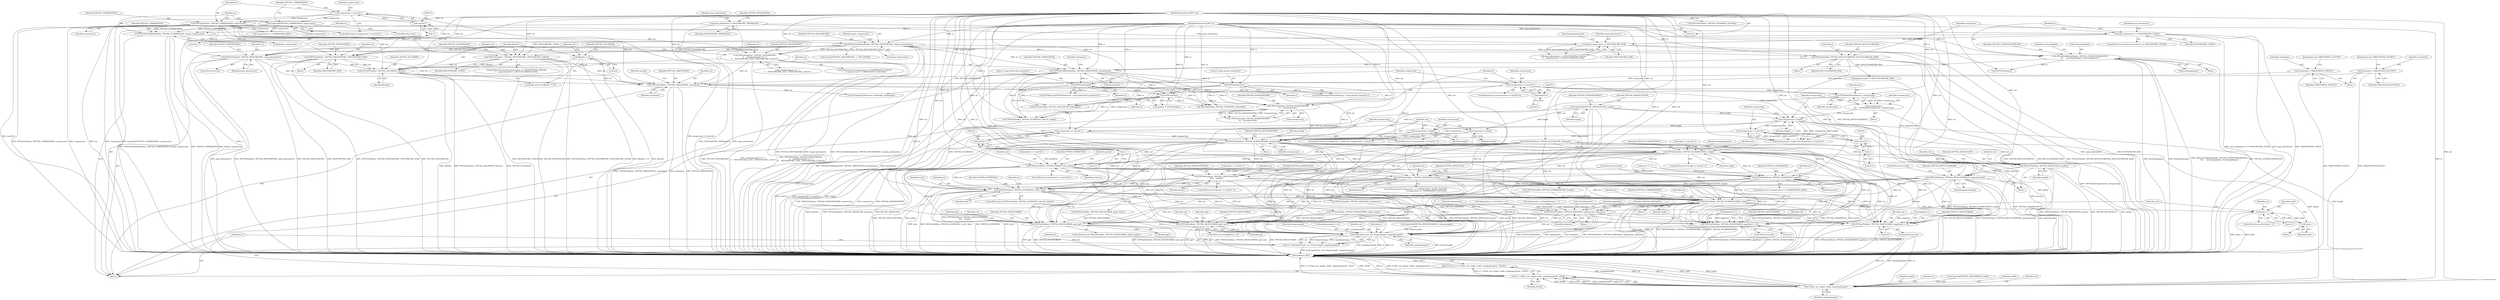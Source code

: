 digraph "0_libtiff_5c080298d59efa53264d7248bbe3a04660db6ef7_2@pointer" {
"1000420" [label="(Call,TIFFSetField(out, TIFFTAG_ROWSPERSTRIP, rowsperstrip))"];
"1000392" [label="(Call,TIFFDefaultStripSize(out, rowsperstrip))"];
"1000319" [label="(Call,TIFFSetField(out, TIFFTAG_ORIENTATION, orientation))"];
"1000232" [label="(Call,TIFFSetField(out, TIFFTAG_PHOTOMETRIC, input_photometric))"];
"1000156" [label="(Call,TIFFSetField(out, TIFFTAG_COMPRESSION, compression))"];
"1000118" [label="(MethodParameterIn,TIFF* out)"];
"1000150" [label="(Call,compression != (uint16)-1)"];
"1000152" [label="(Call,(uint16)-1)"];
"1000154" [label="(Call,-1)"];
"1000169" [label="(Call,TIFFGetFieldDefaulted(in, TIFFTAG_PHOTOMETRIC, &input_photometric))"];
"1000164" [label="(Call,TIFFGetFieldDefaulted(in, TIFFTAG_COMPRESSION, &input_compression))"];
"1000117" [label="(MethodParameterIn,TIFF* in)"];
"1000161" [label="(Call,CopyField(TIFFTAG_COMPRESSION, compression))"];
"1000221" [label="(Call,input_photometric == PHOTOMETRIC_RGB)"];
"1000185" [label="(Call,input_photometric == PHOTOMETRIC_YCBCR)"];
"1000130" [label="(Call,input_photometric = PHOTOMETRIC_MINISBLACK)"];
"1000227" [label="(Call,TIFFSetField(out, TIFFTAG_PHOTOMETRIC, PHOTOMETRIC_YCBCR))"];
"1000264" [label="(Call,TIFFSetField(out, TIFFTAG_PHOTOMETRIC, PHOTOMETRIC_RGB))"];
"1000245" [label="(Call,TIFFSetField(out, TIFFTAG_PHOTOMETRIC,\n\t\t    samplesperpixel == 1 ?\n\t\t    PHOTOMETRIC_LOGL : PHOTOMETRIC_LOGLUV))"];
"1000277" [label="(Call,TIFFSetField(out, TIFFTAG_FILLORDER, fillorder))"];
"1000274" [label="(Call,fillorder != 0)"];
"1000286" [label="(Call,TIFFGetFieldDefaulted(in, TIFFTAG_ORIENTATION, &orientation))"];
"1000179" [label="(Call,TIFFSetField(in, TIFFTAG_JPEGCOLORMODE, JPEGCOLORMODE_RGB))"];
"1000191" [label="(Call,TIFFGetFieldDefaulted(in, TIFFTAG_YCBCRSUBSAMPLING,\n\t\t\t\t      &subsamplinghor, &subsamplingver))"];
"1000300" [label="(Call,orientation = ORIENTATION_BOTLEFT)"];
"1000313" [label="(Call,orientation = ORIENTATION_TOPLEFT)"];
"1000376" [label="(Call,rowsperstrip == (uint32) 0)"];
"1000378" [label="(Call,(uint32) 0)"];
"1000384" [label="(Call,TIFFGetField(in, TIFFTAG_ROWSPERSTRIP,\n\t\t\t    &rowsperstrip))"];
"1000297" [label="(Call,TIFFFileName(in))"];
"1000330" [label="(Call,TIFFIsTiled(in))"];
"1000310" [label="(Call,TIFFFileName(in))"];
"1000397" [label="(Call,rowsperstrip > length)"];
"1000390" [label="(Call,rowsperstrip =\n\t\t\t\t    TIFFDefaultStripSize(out, rowsperstrip))"];
"1000140" [label="(Call,CopyField(TIFFTAG_IMAGELENGTH, length))"];
"1000411" [label="(Call,rowsperstrip == (uint32) -1)"];
"1000413" [label="(Call,(uint32) -1)"];
"1000415" [label="(Call,-1)"];
"1000400" [label="(Call,rowsperstrip != (uint32)-1)"];
"1000402" [label="(Call,(uint32)-1)"];
"1000404" [label="(Call,-1)"];
"1000406" [label="(Call,rowsperstrip = length)"];
"1000417" [label="(Call,rowsperstrip = length)"];
"1000431" [label="(Call,TIFFSetField(out, TIFFTAG_PLANARCONFIG, config))"];
"1000455" [label="(Call,TIFFSetField(out, TIFFTAG_JPEGQUALITY, quality))"];
"1000459" [label="(Call,TIFFSetField(out, TIFFTAG_JPEGCOLORMODE, jpegcolormode))"];
"1000592" [label="(Call,TIFFSetField(out, TIFFTAG_ICCPROFILE, len32, data))"];
"1000607" [label="(Call,TIFFSetField(out, TIFFTAG_NUMBEROFINKS, ninks))"];
"1000630" [label="(Call,ninks > 1)"];
"1000647" [label="(Call,ninks--)"];
"1000649" [label="(Call,TIFFSetField(out, TIFFTAG_INKNAMES, inknameslen, inknames))"];
"1000675" [label="(Call,TIFFSetField(out, TIFFTAG_PAGENUMBER, pg0, pg1))"];
"1000738" [label="(Call,pickCopyFunc(in, out, bitspersample, samplesperpixel))"];
"1000736" [label="(Call,cf = pickCopyFunc(in, out, bitspersample, samplesperpixel))"];
"1000746" [label="(Call,(*cf)(in, out, length, width, samplesperpixel))"];
"1000744" [label="(Call,cf ? (*cf)(in, out, length, width, samplesperpixel) : FALSE)"];
"1000743" [label="(Return,return (cf ? (*cf)(in, out, length, width, samplesperpixel) : FALSE);)"];
"1000681" [label="(Call,TIFFSetField(out, TIFFTAG_PAGENUMBER, pageNum++, 0))"];
"1000702" [label="(Call,TIFFSetField(out, TIFFTAG_PAGENUMBER, pg0, pg1))"];
"1000708" [label="(Call,TIFFSetField(out, TIFFTAG_PAGENUMBER, pageNum++, 0))"];
"1000493" [label="(Call,TIFFSetField(out, TIFFTAG_PREDICTOR, predictor))"];
"1000515" [label="(Call,TIFFSetField(out, TIFFTAG_ZIPQUALITY, preset))"];
"1000524" [label="(Call,TIFFSetField(out, TIFFTAG_LZMAPRESET, preset))"];
"1000543" [label="(Call,TIFFSetField(out, TIFFTAG_GROUP3OPTIONS,\n\t\t\t\t\t    g3opts))"];
"1000376" [label="(Call,rowsperstrip == (uint32) 0)"];
"1000233" [label="(Identifier,out)"];
"1000749" [label="(Identifier,length)"];
"1000678" [label="(Identifier,pg0)"];
"1000276" [label="(Literal,0)"];
"1000315" [label="(Identifier,ORIENTATION_TOPLEFT)"];
"1000118" [label="(MethodParameterIn,TIFF* out)"];
"1000527" [label="(Identifier,preset)"];
"1000651" [label="(Identifier,TIFFTAG_INKNAMES)"];
"1000182" [label="(Identifier,JPEGCOLORMODE_RGB)"];
"1000402" [label="(Call,(uint32)-1)"];
"1000186" [label="(Identifier,input_photometric)"];
"1000221" [label="(Call,input_photometric == PHOTOMETRIC_RGB)"];
"1000441" [label="(Identifier,samplesperpixel)"];
"1000703" [label="(Identifier,out)"];
"1000297" [label="(Call,TIFFFileName(in))"];
"1000119" [label="(Block,)"];
"1000248" [label="(Call,samplesperpixel == 1 ?\n\t\t    PHOTOMETRIC_LOGL : PHOTOMETRIC_LOGLUV)"];
"1000287" [label="(Identifier,in)"];
"1000154" [label="(Call,-1)"];
"1000385" [label="(Identifier,in)"];
"1000455" [label="(Call,TIFFSetField(out, TIFFTAG_JPEGQUALITY, quality))"];
"1000386" [label="(Identifier,TIFFTAG_ROWSPERSTRIP)"];
"1000395" [label="(ControlStructure,if (rowsperstrip > length && rowsperstrip != (uint32)-1))"];
"1000416" [label="(Literal,1)"];
"1000463" [label="(ControlStructure,break;)"];
"1000365" [label="(Call,TIFFSetField(out, TIFFTAG_TILEWIDTH, tilewidth))"];
"1000288" [label="(Identifier,TIFFTAG_ORIENTATION)"];
"1000682" [label="(Identifier,out)"];
"1000170" [label="(Identifier,in)"];
"1000503" [label="(Identifier,preset)"];
"1000594" [label="(Identifier,TIFFTAG_ICCPROFILE)"];
"1000708" [label="(Call,TIFFSetField(out, TIFFTAG_PAGENUMBER, pageNum++, 0))"];
"1000269" [label="(Call,CopyTag(TIFFTAG_PHOTOMETRIC, 1, TIFF_SHORT))"];
"1000280" [label="(Identifier,fillorder)"];
"1000164" [label="(Call,TIFFGetFieldDefaulted(in, TIFFTAG_COMPRESSION, &input_compression))"];
"1000592" [label="(Call,TIFFSetField(out, TIFFTAG_ICCPROFILE, len32, data))"];
"1000321" [label="(Identifier,TIFFTAG_ORIENTATION)"];
"1000216" [label="(Identifier,compression)"];
"1000267" [label="(Identifier,PHOTOMETRIC_RGB)"];
"1000653" [label="(Identifier,inknames)"];
"1000536" [label="(ControlStructure,if (g3opts != (uint32) -1))"];
"1000745" [label="(Identifier,cf)"];
"1000545" [label="(Identifier,TIFFTAG_GROUP3OPTIONS)"];
"1000231" [label="(ControlStructure,else)"];
"1000738" [label="(Call,pickCopyFunc(in, out, bitspersample, samplesperpixel))"];
"1000612" [label="(Call,TIFFGetField(in, TIFFTAG_INKNAMES, &inknames))"];
"1000178" [label="(Block,)"];
"1000585" [label="(Call,TIFFGetField(in, TIFFTAG_ICCPROFILE, &len32, &data))"];
"1000301" [label="(Identifier,orientation)"];
"1000415" [label="(Call,-1)"];
"1000219" [label="(ControlStructure,if (input_photometric == PHOTOMETRIC_RGB &&\n\t\t    jpegcolormode == JPEGCOLORMODE_RGB))"];
"1000142" [label="(Identifier,length)"];
"1000602" [label="(Identifier,in)"];
"1000528" [label="(ControlStructure,break;)"];
"1000383" [label="(Call,!TIFFGetField(in, TIFFTAG_ROWSPERSTRIP,\n\t\t\t    &rowsperstrip))"];
"1000494" [label="(Identifier,out)"];
"1000596" [label="(Identifier,data)"];
"1000457" [label="(Identifier,TIFFTAG_JPEGQUALITY)"];
"1000431" [label="(Call,TIFFSetField(out, TIFFTAG_PLANARCONFIG, config))"];
"1000171" [label="(Identifier,TIFFTAG_PHOTOMETRIC)"];
"1000652" [label="(Identifier,inknameslen)"];
"1000486" [label="(ControlStructure,if (predictor != (uint16)-1))"];
"1000741" [label="(Identifier,bitspersample)"];
"1000330" [label="(Call,TIFFIsTiled(in))"];
"1000440" [label="(Call,samplesperpixel <= 4)"];
"1000744" [label="(Call,cf ? (*cf)(in, out, length, width, samplesperpixel) : FALSE)"];
"1000404" [label="(Call,-1)"];
"1000390" [label="(Call,rowsperstrip =\n\t\t\t\t    TIFFDefaultStripSize(out, rowsperstrip))"];
"1000584" [label="(ControlStructure,if (TIFFGetField(in, TIFFTAG_ICCPROFILE, &len32, &data)))"];
"1000399" [label="(Identifier,length)"];
"1000487" [label="(Call,predictor != (uint16)-1)"];
"1000375" [label="(ControlStructure,if (rowsperstrip == (uint32) 0))"];
"1000711" [label="(Call,pageNum++)"];
"1000392" [label="(Call,TIFFDefaultStripSize(out, rowsperstrip))"];
"1000266" [label="(Identifier,TIFFTAG_PHOTOMETRIC)"];
"1000613" [label="(Identifier,in)"];
"1000410" [label="(ControlStructure,if (rowsperstrip == (uint32) -1))"];
"1000537" [label="(Call,g3opts != (uint32) -1)"];
"1000230" [label="(Identifier,PHOTOMETRIC_YCBCR)"];
"1000273" [label="(ControlStructure,if (fillorder != 0))"];
"1000507" [label="(ControlStructure,if (compression == COMPRESSION_ADOBE_DEFLATE\n                                         || compression == COMPRESSION_DEFLATE))"];
"1000160" [label="(ControlStructure,else)"];
"1000740" [label="(Identifier,out)"];
"1000412" [label="(Identifier,rowsperstrip)"];
"1000739" [label="(Identifier,in)"];
"1000407" [label="(Identifier,rowsperstrip)"];
"1000310" [label="(Call,TIFFFileName(in))"];
"1000143" [label="(Call,CopyField(TIFFTAG_BITSPERSAMPLE, bitspersample))"];
"1000274" [label="(Call,fillorder != 0)"];
"1000169" [label="(Call,TIFFGetFieldDefaulted(in, TIFFTAG_PHOTOMETRIC, &input_photometric))"];
"1000752" [label="(Identifier,FALSE)"];
"1000641" [label="(Call,inknameslen += (strlen(cp) + 1))"];
"1000369" [label="(Call,TIFFSetField(out, TIFFTAG_TILELENGTH, tilelength))"];
"1000606" [label="(Block,)"];
"1000456" [label="(Identifier,out)"];
"1000629" [label="(ControlStructure,while (ninks > 1))"];
"1000743" [label="(Return,return (cf ? (*cf)(in, out, length, width, samplesperpixel) : FALSE);)"];
"1000316" [label="(JumpTarget,case ORIENTATION_LEFTTOP:)"];
"1000405" [label="(Literal,1)"];
"1000544" [label="(Identifier,out)"];
"1000150" [label="(Call,compression != (uint16)-1)"];
"1000702" [label="(Call,TIFFSetField(out, TIFFTAG_PAGENUMBER, pg0, pg1))"];
"1000279" [label="(Identifier,TIFFTAG_FILLORDER)"];
"1000419" [label="(Identifier,length)"];
"1000161" [label="(Call,CopyField(TIFFTAG_COMPRESSION, compression))"];
"1000229" [label="(Identifier,TIFFTAG_PHOTOMETRIC)"];
"1000138" [label="(Identifier,TIFFTAG_IMAGEWIDTH)"];
"1000296" [label="(Call,TIFFWarning(TIFFFileName(in), \"using bottom-left orientation\"))"];
"1000459" [label="(Call,TIFFSetField(out, TIFFTAG_JPEGCOLORMODE, jpegcolormode))"];
"1000167" [label="(Call,&input_compression)"];
"1000196" [label="(Call,&subsamplingver)"];
"1000201" [label="(Identifier,subsamplinghor)"];
"1000179" [label="(Call,TIFFSetField(in, TIFFTAG_JPEGCOLORMODE, JPEGCOLORMODE_RGB))"];
"1000432" [label="(Identifier,out)"];
"1000462" [label="(Identifier,jpegcolormode)"];
"1000609" [label="(Identifier,TIFFTAG_NUMBEROFINKS)"];
"1000495" [label="(Identifier,TIFFTAG_PREDICTOR)"];
"1000546" [label="(Identifier,g3opts)"];
"1000681" [label="(Call,TIFFSetField(out, TIFFTAG_PAGENUMBER, pageNum++, 0))"];
"1000309" [label="(Call,TIFFWarning(TIFFFileName(in), \"using top-left orientation\"))"];
"1000225" [label="(Identifier,jpegcolormode)"];
"1000312" [label="(Literal,\"using top-left orientation\")"];
"1000742" [label="(Identifier,samplesperpixel)"];
"1000298" [label="(Identifier,in)"];
"1000460" [label="(Identifier,out)"];
"1000264" [label="(Call,TIFFSetField(out, TIFFTAG_PHOTOMETRIC, PHOTOMETRIC_RGB))"];
"1000354" [label="(Call,TIFFGetField(in, TIFFTAG_TILELENGTH, &tilelength))"];
"1000458" [label="(Identifier,quality)"];
"1000610" [label="(Identifier,ninks)"];
"1000227" [label="(Call,TIFFSetField(out, TIFFTAG_PHOTOMETRIC, PHOTOMETRIC_YCBCR))"];
"1000417" [label="(Call,rowsperstrip = length)"];
"1000210" [label="(Call,TIFFFileName(in))"];
"1000158" [label="(Identifier,TIFFTAG_COMPRESSION)"];
"1000245" [label="(Call,TIFFSetField(out, TIFFTAG_PHOTOMETRIC,\n\t\t    samplesperpixel == 1 ?\n\t\t    PHOTOMETRIC_LOGL : PHOTOMETRIC_LOGLUV))"];
"1000607" [label="(Call,TIFFSetField(out, TIFFTAG_NUMBEROFINKS, ninks))"];
"1000265" [label="(Identifier,out)"];
"1000302" [label="(Identifier,ORIENTATION_BOTLEFT)"];
"1000299" [label="(Literal,\"using bottom-left orientation\")"];
"1000421" [label="(Identifier,out)"];
"1000234" [label="(Identifier,TIFFTAG_PHOTOMETRIC)"];
"1000493" [label="(Call,TIFFSetField(out, TIFFTAG_PREDICTOR, predictor))"];
"1000396" [label="(Call,rowsperstrip > length && rowsperstrip != (uint32)-1)"];
"1000140" [label="(Call,CopyField(TIFFTAG_IMAGELENGTH, length))"];
"1000131" [label="(Identifier,input_photometric)"];
"1000418" [label="(Identifier,rowsperstrip)"];
"1000676" [label="(Identifier,out)"];
"1000162" [label="(Identifier,TIFFTAG_COMPRESSION)"];
"1000677" [label="(Identifier,TIFFTAG_PAGENUMBER)"];
"1000277" [label="(Call,TIFFSetField(out, TIFFTAG_FILLORDER, fillorder))"];
"1000263" [label="(Block,)"];
"1000151" [label="(Identifier,compression)"];
"1000172" [label="(Call,&input_photometric)"];
"1000185" [label="(Call,input_photometric == PHOTOMETRIC_YCBCR)"];
"1000649" [label="(Call,TIFFSetField(out, TIFFTAG_INKNAMES, inknameslen, inknames))"];
"1000387" [label="(Call,&rowsperstrip)"];
"1000461" [label="(Identifier,TIFFTAG_JPEGCOLORMODE)"];
"1000679" [label="(Identifier,pg1)"];
"1000393" [label="(Identifier,out)"];
"1000374" [label="(Block,)"];
"1000401" [label="(Identifier,rowsperstrip)"];
"1000524" [label="(Call,TIFFSetField(out, TIFFTAG_LZMAPRESET, preset))"];
"1000220" [label="(Call,input_photometric == PHOTOMETRIC_RGB &&\n\t\t    jpegcolormode == JPEGCOLORMODE_RGB)"];
"1000422" [label="(Identifier,TIFFTAG_ROWSPERSTRIP)"];
"1000502" [label="(Call,preset != -1)"];
"1000224" [label="(Call,jpegcolormode == JPEGCOLORMODE_RGB)"];
"1000188" [label="(Block,)"];
"1000408" [label="(Identifier,length)"];
"1000747" [label="(Identifier,in)"];
"1000397" [label="(Call,rowsperstrip > length)"];
"1000707" [label="(ControlStructure,else)"];
"1000319" [label="(Call,TIFFSetField(out, TIFFTAG_ORIENTATION, orientation))"];
"1000228" [label="(Identifier,out)"];
"1000235" [label="(Identifier,input_photometric)"];
"1000619" [label="(Call,inknameslen = strlen(inknames) + 1)"];
"1000684" [label="(Call,pageNum++)"];
"1000176" [label="(Identifier,input_compression)"];
"1000411" [label="(Call,rowsperstrip == (uint32) -1)"];
"1000180" [label="(Identifier,in)"];
"1000378" [label="(Call,(uint32) 0)"];
"1000359" [label="(Call,TIFFDefaultTileSize(out, &tilewidth, &tilelength))"];
"1000137" [label="(Call,CopyField(TIFFTAG_IMAGEWIDTH, width))"];
"1000423" [label="(Identifier,rowsperstrip)"];
"1000130" [label="(Call,input_photometric = PHOTOMETRIC_MINISBLACK)"];
"1000223" [label="(Identifier,PHOTOMETRIC_RGB)"];
"1000184" [label="(ControlStructure,if (input_photometric == PHOTOMETRIC_YCBCR))"];
"1000601" [label="(Call,TIFFGetField(in, TIFFTAG_NUMBEROFINKS, &ninks))"];
"1000631" [label="(Identifier,ninks)"];
"1000389" [label="(Block,)"];
"1000433" [label="(Identifier,TIFFTAG_PLANARCONFIG)"];
"1000648" [label="(Identifier,ninks)"];
"1000622" [label="(Call,strlen(inknames))"];
"1000667" [label="(ControlStructure,if (TIFFGetField(in, TIFFTAG_PAGENUMBER, &pg0, &pg1)))"];
"1000686" [label="(Literal,0)"];
"1000425" [label="(Call,config != (uint16) -1)"];
"1000710" [label="(Identifier,TIFFTAG_PAGENUMBER)"];
"1000630" [label="(Call,ninks > 1)"];
"1000516" [label="(Identifier,out)"];
"1000157" [label="(Identifier,out)"];
"1000331" [label="(Identifier,in)"];
"1000400" [label="(Call,rowsperstrip != (uint32)-1)"];
"1000191" [label="(Call,TIFFGetFieldDefaulted(in, TIFFTAG_YCBCRSUBSAMPLING,\n\t\t\t\t      &subsamplinghor, &subsamplingver))"];
"1000275" [label="(Identifier,fillorder)"];
"1000690" [label="(Call,TIFFGetField(in, TIFFTAG_PAGENUMBER, &pg0, &pg1))"];
"1000737" [label="(Identifier,cf)"];
"1000526" [label="(Identifier,TIFFTAG_LZMAPRESET)"];
"1000380" [label="(Literal,0)"];
"1000753" [label="(MethodReturn,RET)"];
"1000320" [label="(Identifier,out)"];
"1000283" [label="(Identifier,TIFFTAG_FILLORDER)"];
"1000424" [label="(ControlStructure,if (config != (uint16) -1))"];
"1000668" [label="(Call,TIFFGetField(in, TIFFTAG_PAGENUMBER, &pg0, &pg1))"];
"1000413" [label="(Call,(uint32) -1)"];
"1000434" [label="(Identifier,config)"];
"1000289" [label="(Call,&orientation)"];
"1000632" [label="(Literal,1)"];
"1000187" [label="(Identifier,PHOTOMETRIC_YCBCR)"];
"1000406" [label="(Call,rowsperstrip = length)"];
"1000595" [label="(Identifier,len32)"];
"1000633" [label="(Block,)"];
"1000181" [label="(Identifier,TIFFTAG_JPEGCOLORMODE)"];
"1000647" [label="(Call,ninks--)"];
"1000659" [label="(Identifier,pageInSeq)"];
"1000394" [label="(Identifier,rowsperstrip)"];
"1000155" [label="(Literal,1)"];
"1000293" [label="(Block,)"];
"1000698" [label="(ControlStructure,if (pageNum < 0))"];
"1000303" [label="(JumpTarget,case ORIENTATION_LEFTBOT:)"];
"1000746" [label="(Call,(*cf)(in, out, length, width, samplesperpixel))"];
"1000166" [label="(Identifier,TIFFTAG_COMPRESSION)"];
"1000163" [label="(Identifier,compression)"];
"1000706" [label="(Identifier,pg1)"];
"1000342" [label="(Call,TIFFGetField(in, TIFFTAG_TILEWIDTH, &tilewidth))"];
"1000398" [label="(Identifier,rowsperstrip)"];
"1000750" [label="(Identifier,width)"];
"1000716" [label="(Identifier,p)"];
"1000149" [label="(ControlStructure,if (compression != (uint16)-1))"];
"1000675" [label="(Call,TIFFSetField(out, TIFFTAG_PAGENUMBER, pg0, pg1))"];
"1000278" [label="(Identifier,out)"];
"1000322" [label="(Identifier,orientation)"];
"1000420" [label="(Call,TIFFSetField(out, TIFFTAG_ROWSPERSTRIP, rowsperstrip))"];
"1000152" [label="(Call,(uint16)-1)"];
"1000194" [label="(Call,&subsamplinghor)"];
"1000705" [label="(Identifier,pg0)"];
"1000453" [label="(Block,)"];
"1000650" [label="(Identifier,out)"];
"1000518" [label="(Identifier,preset)"];
"1000132" [label="(Identifier,PHOTOMETRIC_MINISBLACK)"];
"1000141" [label="(Identifier,TIFFTAG_IMAGELENGTH)"];
"1000736" [label="(Call,cf = pickCopyFunc(in, out, bitspersample, samplesperpixel))"];
"1000193" [label="(Identifier,TIFFTAG_YCBCRSUBSAMPLING)"];
"1000617" [label="(Block,)"];
"1000517" [label="(Identifier,TIFFTAG_ZIPQUALITY)"];
"1000377" [label="(Identifier,rowsperstrip)"];
"1000246" [label="(Identifier,out)"];
"1000520" [label="(ControlStructure,if (compression == COMPRESSION_LZMA))"];
"1000680" [label="(ControlStructure,else)"];
"1000156" [label="(Call,TIFFSetField(out, TIFFTAG_COMPRESSION, compression))"];
"1000515" [label="(Call,TIFFSetField(out, TIFFTAG_ZIPQUALITY, preset))"];
"1000543" [label="(Call,TIFFSetField(out, TIFFTAG_GROUP3OPTIONS,\n\t\t\t\t\t    g3opts))"];
"1000292" [label="(Identifier,orientation)"];
"1000557" [label="(Identifier,TIFFTAG_BADFAXLINES)"];
"1000391" [label="(Identifier,rowsperstrip)"];
"1000159" [label="(Identifier,compression)"];
"1000222" [label="(Identifier,input_photometric)"];
"1000751" [label="(Identifier,samplesperpixel)"];
"1000593" [label="(Identifier,out)"];
"1000247" [label="(Identifier,TIFFTAG_PHOTOMETRIC)"];
"1000328" [label="(Call,outtiled = TIFFIsTiled(in))"];
"1000192" [label="(Identifier,in)"];
"1000286" [label="(Call,TIFFGetFieldDefaulted(in, TIFFTAG_ORIENTATION, &orientation))"];
"1000635" [label="(Identifier,cp)"];
"1000232" [label="(Call,TIFFSetField(out, TIFFTAG_PHOTOMETRIC, input_photometric))"];
"1000237" [label="(ControlStructure,if (compression == COMPRESSION_SGILOG\n\t    || compression == COMPRESSION_SGILOG24))"];
"1000683" [label="(Identifier,TIFFTAG_PAGENUMBER)"];
"1000314" [label="(Identifier,orientation)"];
"1000300" [label="(Call,orientation = ORIENTATION_BOTLEFT)"];
"1000313" [label="(Call,orientation = ORIENTATION_TOPLEFT)"];
"1000704" [label="(Identifier,TIFFTAG_PAGENUMBER)"];
"1000144" [label="(Identifier,TIFFTAG_BITSPERSAMPLE)"];
"1000426" [label="(Identifier,config)"];
"1000165" [label="(Identifier,in)"];
"1000748" [label="(Identifier,out)"];
"1000709" [label="(Identifier,out)"];
"1000496" [label="(Identifier,predictor)"];
"1000384" [label="(Call,TIFFGetField(in, TIFFTAG_ROWSPERSTRIP,\n\t\t\t    &rowsperstrip))"];
"1000713" [label="(Literal,0)"];
"1000608" [label="(Identifier,out)"];
"1000525" [label="(Identifier,out)"];
"1000311" [label="(Identifier,in)"];
"1000325" [label="(Identifier,outtiled)"];
"1000215" [label="(Call,compression == COMPRESSION_JPEG)"];
"1000117" [label="(MethodParameterIn,TIFF* in)"];
"1000420" -> "1000374"  [label="AST: "];
"1000420" -> "1000423"  [label="CFG: "];
"1000421" -> "1000420"  [label="AST: "];
"1000422" -> "1000420"  [label="AST: "];
"1000423" -> "1000420"  [label="AST: "];
"1000426" -> "1000420"  [label="CFG: "];
"1000420" -> "1000753"  [label="DDG: TIFFSetField(out, TIFFTAG_ROWSPERSTRIP, rowsperstrip)"];
"1000420" -> "1000753"  [label="DDG: rowsperstrip"];
"1000420" -> "1000753"  [label="DDG: TIFFTAG_ROWSPERSTRIP"];
"1000392" -> "1000420"  [label="DDG: out"];
"1000319" -> "1000420"  [label="DDG: out"];
"1000118" -> "1000420"  [label="DDG: out"];
"1000384" -> "1000420"  [label="DDG: TIFFTAG_ROWSPERSTRIP"];
"1000397" -> "1000420"  [label="DDG: rowsperstrip"];
"1000411" -> "1000420"  [label="DDG: rowsperstrip"];
"1000400" -> "1000420"  [label="DDG: rowsperstrip"];
"1000406" -> "1000420"  [label="DDG: rowsperstrip"];
"1000417" -> "1000420"  [label="DDG: rowsperstrip"];
"1000420" -> "1000431"  [label="DDG: out"];
"1000420" -> "1000455"  [label="DDG: out"];
"1000420" -> "1000493"  [label="DDG: out"];
"1000420" -> "1000515"  [label="DDG: out"];
"1000420" -> "1000524"  [label="DDG: out"];
"1000420" -> "1000543"  [label="DDG: out"];
"1000420" -> "1000592"  [label="DDG: out"];
"1000420" -> "1000607"  [label="DDG: out"];
"1000420" -> "1000675"  [label="DDG: out"];
"1000420" -> "1000681"  [label="DDG: out"];
"1000420" -> "1000702"  [label="DDG: out"];
"1000420" -> "1000708"  [label="DDG: out"];
"1000420" -> "1000738"  [label="DDG: out"];
"1000392" -> "1000390"  [label="AST: "];
"1000392" -> "1000394"  [label="CFG: "];
"1000393" -> "1000392"  [label="AST: "];
"1000394" -> "1000392"  [label="AST: "];
"1000390" -> "1000392"  [label="CFG: "];
"1000392" -> "1000390"  [label="DDG: out"];
"1000392" -> "1000390"  [label="DDG: rowsperstrip"];
"1000319" -> "1000392"  [label="DDG: out"];
"1000118" -> "1000392"  [label="DDG: out"];
"1000376" -> "1000392"  [label="DDG: rowsperstrip"];
"1000319" -> "1000119"  [label="AST: "];
"1000319" -> "1000322"  [label="CFG: "];
"1000320" -> "1000319"  [label="AST: "];
"1000321" -> "1000319"  [label="AST: "];
"1000322" -> "1000319"  [label="AST: "];
"1000325" -> "1000319"  [label="CFG: "];
"1000319" -> "1000753"  [label="DDG: TIFFSetField(out, TIFFTAG_ORIENTATION, orientation)"];
"1000319" -> "1000753"  [label="DDG: orientation"];
"1000319" -> "1000753"  [label="DDG: TIFFTAG_ORIENTATION"];
"1000232" -> "1000319"  [label="DDG: out"];
"1000156" -> "1000319"  [label="DDG: out"];
"1000227" -> "1000319"  [label="DDG: out"];
"1000264" -> "1000319"  [label="DDG: out"];
"1000245" -> "1000319"  [label="DDG: out"];
"1000277" -> "1000319"  [label="DDG: out"];
"1000118" -> "1000319"  [label="DDG: out"];
"1000286" -> "1000319"  [label="DDG: TIFFTAG_ORIENTATION"];
"1000300" -> "1000319"  [label="DDG: orientation"];
"1000313" -> "1000319"  [label="DDG: orientation"];
"1000319" -> "1000359"  [label="DDG: out"];
"1000232" -> "1000231"  [label="AST: "];
"1000232" -> "1000235"  [label="CFG: "];
"1000233" -> "1000232"  [label="AST: "];
"1000234" -> "1000232"  [label="AST: "];
"1000235" -> "1000232"  [label="AST: "];
"1000275" -> "1000232"  [label="CFG: "];
"1000232" -> "1000753"  [label="DDG: input_photometric"];
"1000232" -> "1000753"  [label="DDG: TIFFSetField(out, TIFFTAG_PHOTOMETRIC, input_photometric)"];
"1000232" -> "1000753"  [label="DDG: TIFFTAG_PHOTOMETRIC"];
"1000156" -> "1000232"  [label="DDG: out"];
"1000118" -> "1000232"  [label="DDG: out"];
"1000169" -> "1000232"  [label="DDG: TIFFTAG_PHOTOMETRIC"];
"1000221" -> "1000232"  [label="DDG: input_photometric"];
"1000232" -> "1000277"  [label="DDG: out"];
"1000156" -> "1000149"  [label="AST: "];
"1000156" -> "1000159"  [label="CFG: "];
"1000157" -> "1000156"  [label="AST: "];
"1000158" -> "1000156"  [label="AST: "];
"1000159" -> "1000156"  [label="AST: "];
"1000165" -> "1000156"  [label="CFG: "];
"1000156" -> "1000753"  [label="DDG: compression"];
"1000156" -> "1000753"  [label="DDG: out"];
"1000156" -> "1000753"  [label="DDG: TIFFSetField(out, TIFFTAG_COMPRESSION, compression)"];
"1000118" -> "1000156"  [label="DDG: out"];
"1000150" -> "1000156"  [label="DDG: compression"];
"1000156" -> "1000164"  [label="DDG: TIFFTAG_COMPRESSION"];
"1000156" -> "1000215"  [label="DDG: compression"];
"1000156" -> "1000227"  [label="DDG: out"];
"1000156" -> "1000245"  [label="DDG: out"];
"1000156" -> "1000264"  [label="DDG: out"];
"1000156" -> "1000277"  [label="DDG: out"];
"1000118" -> "1000116"  [label="AST: "];
"1000118" -> "1000753"  [label="DDG: out"];
"1000118" -> "1000227"  [label="DDG: out"];
"1000118" -> "1000245"  [label="DDG: out"];
"1000118" -> "1000264"  [label="DDG: out"];
"1000118" -> "1000277"  [label="DDG: out"];
"1000118" -> "1000359"  [label="DDG: out"];
"1000118" -> "1000365"  [label="DDG: out"];
"1000118" -> "1000369"  [label="DDG: out"];
"1000118" -> "1000431"  [label="DDG: out"];
"1000118" -> "1000455"  [label="DDG: out"];
"1000118" -> "1000459"  [label="DDG: out"];
"1000118" -> "1000493"  [label="DDG: out"];
"1000118" -> "1000515"  [label="DDG: out"];
"1000118" -> "1000524"  [label="DDG: out"];
"1000118" -> "1000543"  [label="DDG: out"];
"1000118" -> "1000592"  [label="DDG: out"];
"1000118" -> "1000607"  [label="DDG: out"];
"1000118" -> "1000649"  [label="DDG: out"];
"1000118" -> "1000675"  [label="DDG: out"];
"1000118" -> "1000681"  [label="DDG: out"];
"1000118" -> "1000702"  [label="DDG: out"];
"1000118" -> "1000708"  [label="DDG: out"];
"1000118" -> "1000738"  [label="DDG: out"];
"1000118" -> "1000746"  [label="DDG: out"];
"1000150" -> "1000149"  [label="AST: "];
"1000150" -> "1000152"  [label="CFG: "];
"1000151" -> "1000150"  [label="AST: "];
"1000152" -> "1000150"  [label="AST: "];
"1000157" -> "1000150"  [label="CFG: "];
"1000162" -> "1000150"  [label="CFG: "];
"1000150" -> "1000753"  [label="DDG: (uint16)-1"];
"1000150" -> "1000753"  [label="DDG: compression != (uint16)-1"];
"1000152" -> "1000150"  [label="DDG: -1"];
"1000150" -> "1000161"  [label="DDG: compression"];
"1000152" -> "1000154"  [label="CFG: "];
"1000153" -> "1000152"  [label="AST: "];
"1000154" -> "1000152"  [label="AST: "];
"1000152" -> "1000753"  [label="DDG: -1"];
"1000154" -> "1000152"  [label="DDG: 1"];
"1000154" -> "1000155"  [label="CFG: "];
"1000155" -> "1000154"  [label="AST: "];
"1000169" -> "1000119"  [label="AST: "];
"1000169" -> "1000172"  [label="CFG: "];
"1000170" -> "1000169"  [label="AST: "];
"1000171" -> "1000169"  [label="AST: "];
"1000172" -> "1000169"  [label="AST: "];
"1000176" -> "1000169"  [label="CFG: "];
"1000169" -> "1000753"  [label="DDG: &input_photometric"];
"1000169" -> "1000753"  [label="DDG: TIFFGetFieldDefaulted(in, TIFFTAG_PHOTOMETRIC, &input_photometric)"];
"1000169" -> "1000753"  [label="DDG: TIFFTAG_PHOTOMETRIC"];
"1000164" -> "1000169"  [label="DDG: in"];
"1000117" -> "1000169"  [label="DDG: in"];
"1000169" -> "1000179"  [label="DDG: in"];
"1000169" -> "1000191"  [label="DDG: in"];
"1000169" -> "1000227"  [label="DDG: TIFFTAG_PHOTOMETRIC"];
"1000169" -> "1000245"  [label="DDG: TIFFTAG_PHOTOMETRIC"];
"1000169" -> "1000264"  [label="DDG: TIFFTAG_PHOTOMETRIC"];
"1000169" -> "1000269"  [label="DDG: TIFFTAG_PHOTOMETRIC"];
"1000169" -> "1000286"  [label="DDG: in"];
"1000164" -> "1000119"  [label="AST: "];
"1000164" -> "1000167"  [label="CFG: "];
"1000165" -> "1000164"  [label="AST: "];
"1000166" -> "1000164"  [label="AST: "];
"1000167" -> "1000164"  [label="AST: "];
"1000170" -> "1000164"  [label="CFG: "];
"1000164" -> "1000753"  [label="DDG: TIFFGetFieldDefaulted(in, TIFFTAG_COMPRESSION, &input_compression)"];
"1000164" -> "1000753"  [label="DDG: TIFFTAG_COMPRESSION"];
"1000164" -> "1000753"  [label="DDG: &input_compression"];
"1000117" -> "1000164"  [label="DDG: in"];
"1000161" -> "1000164"  [label="DDG: TIFFTAG_COMPRESSION"];
"1000117" -> "1000116"  [label="AST: "];
"1000117" -> "1000753"  [label="DDG: in"];
"1000117" -> "1000179"  [label="DDG: in"];
"1000117" -> "1000191"  [label="DDG: in"];
"1000117" -> "1000210"  [label="DDG: in"];
"1000117" -> "1000286"  [label="DDG: in"];
"1000117" -> "1000297"  [label="DDG: in"];
"1000117" -> "1000310"  [label="DDG: in"];
"1000117" -> "1000330"  [label="DDG: in"];
"1000117" -> "1000342"  [label="DDG: in"];
"1000117" -> "1000354"  [label="DDG: in"];
"1000117" -> "1000384"  [label="DDG: in"];
"1000117" -> "1000585"  [label="DDG: in"];
"1000117" -> "1000601"  [label="DDG: in"];
"1000117" -> "1000612"  [label="DDG: in"];
"1000117" -> "1000668"  [label="DDG: in"];
"1000117" -> "1000690"  [label="DDG: in"];
"1000117" -> "1000738"  [label="DDG: in"];
"1000117" -> "1000746"  [label="DDG: in"];
"1000161" -> "1000160"  [label="AST: "];
"1000161" -> "1000163"  [label="CFG: "];
"1000162" -> "1000161"  [label="AST: "];
"1000163" -> "1000161"  [label="AST: "];
"1000165" -> "1000161"  [label="CFG: "];
"1000161" -> "1000753"  [label="DDG: compression"];
"1000161" -> "1000753"  [label="DDG: CopyField(TIFFTAG_COMPRESSION, compression)"];
"1000161" -> "1000215"  [label="DDG: compression"];
"1000221" -> "1000220"  [label="AST: "];
"1000221" -> "1000223"  [label="CFG: "];
"1000222" -> "1000221"  [label="AST: "];
"1000223" -> "1000221"  [label="AST: "];
"1000225" -> "1000221"  [label="CFG: "];
"1000220" -> "1000221"  [label="CFG: "];
"1000221" -> "1000753"  [label="DDG: PHOTOMETRIC_RGB"];
"1000221" -> "1000753"  [label="DDG: input_photometric"];
"1000221" -> "1000220"  [label="DDG: input_photometric"];
"1000221" -> "1000220"  [label="DDG: PHOTOMETRIC_RGB"];
"1000185" -> "1000221"  [label="DDG: input_photometric"];
"1000130" -> "1000221"  [label="DDG: input_photometric"];
"1000185" -> "1000184"  [label="AST: "];
"1000185" -> "1000187"  [label="CFG: "];
"1000186" -> "1000185"  [label="AST: "];
"1000187" -> "1000185"  [label="AST: "];
"1000192" -> "1000185"  [label="CFG: "];
"1000216" -> "1000185"  [label="CFG: "];
"1000185" -> "1000753"  [label="DDG: input_photometric"];
"1000185" -> "1000753"  [label="DDG: PHOTOMETRIC_YCBCR"];
"1000185" -> "1000753"  [label="DDG: input_photometric == PHOTOMETRIC_YCBCR"];
"1000130" -> "1000185"  [label="DDG: input_photometric"];
"1000185" -> "1000227"  [label="DDG: PHOTOMETRIC_YCBCR"];
"1000130" -> "1000119"  [label="AST: "];
"1000130" -> "1000132"  [label="CFG: "];
"1000131" -> "1000130"  [label="AST: "];
"1000132" -> "1000130"  [label="AST: "];
"1000138" -> "1000130"  [label="CFG: "];
"1000130" -> "1000753"  [label="DDG: PHOTOMETRIC_MINISBLACK"];
"1000130" -> "1000753"  [label="DDG: input_photometric"];
"1000227" -> "1000219"  [label="AST: "];
"1000227" -> "1000230"  [label="CFG: "];
"1000228" -> "1000227"  [label="AST: "];
"1000229" -> "1000227"  [label="AST: "];
"1000230" -> "1000227"  [label="AST: "];
"1000275" -> "1000227"  [label="CFG: "];
"1000227" -> "1000753"  [label="DDG: TIFFSetField(out, TIFFTAG_PHOTOMETRIC, PHOTOMETRIC_YCBCR)"];
"1000227" -> "1000753"  [label="DDG: TIFFTAG_PHOTOMETRIC"];
"1000227" -> "1000753"  [label="DDG: PHOTOMETRIC_YCBCR"];
"1000227" -> "1000277"  [label="DDG: out"];
"1000264" -> "1000263"  [label="AST: "];
"1000264" -> "1000267"  [label="CFG: "];
"1000265" -> "1000264"  [label="AST: "];
"1000266" -> "1000264"  [label="AST: "];
"1000267" -> "1000264"  [label="AST: "];
"1000275" -> "1000264"  [label="CFG: "];
"1000264" -> "1000753"  [label="DDG: PHOTOMETRIC_RGB"];
"1000264" -> "1000753"  [label="DDG: TIFFSetField(out, TIFFTAG_PHOTOMETRIC, PHOTOMETRIC_RGB)"];
"1000264" -> "1000753"  [label="DDG: TIFFTAG_PHOTOMETRIC"];
"1000264" -> "1000277"  [label="DDG: out"];
"1000245" -> "1000237"  [label="AST: "];
"1000245" -> "1000248"  [label="CFG: "];
"1000246" -> "1000245"  [label="AST: "];
"1000247" -> "1000245"  [label="AST: "];
"1000248" -> "1000245"  [label="AST: "];
"1000275" -> "1000245"  [label="CFG: "];
"1000245" -> "1000753"  [label="DDG: samplesperpixel == 1 ?\n\t\t    PHOTOMETRIC_LOGL : PHOTOMETRIC_LOGLUV"];
"1000245" -> "1000753"  [label="DDG: TIFFSetField(out, TIFFTAG_PHOTOMETRIC,\n\t\t    samplesperpixel == 1 ?\n\t\t    PHOTOMETRIC_LOGL : PHOTOMETRIC_LOGLUV)"];
"1000245" -> "1000753"  [label="DDG: TIFFTAG_PHOTOMETRIC"];
"1000245" -> "1000277"  [label="DDG: out"];
"1000277" -> "1000273"  [label="AST: "];
"1000277" -> "1000280"  [label="CFG: "];
"1000278" -> "1000277"  [label="AST: "];
"1000279" -> "1000277"  [label="AST: "];
"1000280" -> "1000277"  [label="AST: "];
"1000287" -> "1000277"  [label="CFG: "];
"1000277" -> "1000753"  [label="DDG: fillorder"];
"1000277" -> "1000753"  [label="DDG: TIFFSetField(out, TIFFTAG_FILLORDER, fillorder)"];
"1000277" -> "1000753"  [label="DDG: TIFFTAG_FILLORDER"];
"1000274" -> "1000277"  [label="DDG: fillorder"];
"1000274" -> "1000273"  [label="AST: "];
"1000274" -> "1000276"  [label="CFG: "];
"1000275" -> "1000274"  [label="AST: "];
"1000276" -> "1000274"  [label="AST: "];
"1000278" -> "1000274"  [label="CFG: "];
"1000283" -> "1000274"  [label="CFG: "];
"1000274" -> "1000753"  [label="DDG: fillorder"];
"1000274" -> "1000753"  [label="DDG: fillorder != 0"];
"1000286" -> "1000119"  [label="AST: "];
"1000286" -> "1000289"  [label="CFG: "];
"1000287" -> "1000286"  [label="AST: "];
"1000288" -> "1000286"  [label="AST: "];
"1000289" -> "1000286"  [label="AST: "];
"1000292" -> "1000286"  [label="CFG: "];
"1000286" -> "1000753"  [label="DDG: TIFFGetFieldDefaulted(in, TIFFTAG_ORIENTATION, &orientation)"];
"1000286" -> "1000753"  [label="DDG: &orientation"];
"1000179" -> "1000286"  [label="DDG: in"];
"1000191" -> "1000286"  [label="DDG: in"];
"1000286" -> "1000297"  [label="DDG: in"];
"1000286" -> "1000310"  [label="DDG: in"];
"1000286" -> "1000330"  [label="DDG: in"];
"1000286" -> "1000342"  [label="DDG: in"];
"1000286" -> "1000354"  [label="DDG: in"];
"1000286" -> "1000384"  [label="DDG: in"];
"1000286" -> "1000585"  [label="DDG: in"];
"1000179" -> "1000178"  [label="AST: "];
"1000179" -> "1000182"  [label="CFG: "];
"1000180" -> "1000179"  [label="AST: "];
"1000181" -> "1000179"  [label="AST: "];
"1000182" -> "1000179"  [label="AST: "];
"1000216" -> "1000179"  [label="CFG: "];
"1000179" -> "1000753"  [label="DDG: JPEGCOLORMODE_RGB"];
"1000179" -> "1000753"  [label="DDG: TIFFSetField(in, TIFFTAG_JPEGCOLORMODE, JPEGCOLORMODE_RGB)"];
"1000179" -> "1000753"  [label="DDG: TIFFTAG_JPEGCOLORMODE"];
"1000179" -> "1000224"  [label="DDG: JPEGCOLORMODE_RGB"];
"1000179" -> "1000459"  [label="DDG: TIFFTAG_JPEGCOLORMODE"];
"1000191" -> "1000188"  [label="AST: "];
"1000191" -> "1000196"  [label="CFG: "];
"1000192" -> "1000191"  [label="AST: "];
"1000193" -> "1000191"  [label="AST: "];
"1000194" -> "1000191"  [label="AST: "];
"1000196" -> "1000191"  [label="AST: "];
"1000201" -> "1000191"  [label="CFG: "];
"1000191" -> "1000753"  [label="DDG: &subsamplinghor"];
"1000191" -> "1000753"  [label="DDG: TIFFGetFieldDefaulted(in, TIFFTAG_YCBCRSUBSAMPLING,\n\t\t\t\t      &subsamplinghor, &subsamplingver)"];
"1000191" -> "1000753"  [label="DDG: TIFFTAG_YCBCRSUBSAMPLING"];
"1000191" -> "1000753"  [label="DDG: &subsamplingver"];
"1000191" -> "1000210"  [label="DDG: in"];
"1000300" -> "1000293"  [label="AST: "];
"1000300" -> "1000302"  [label="CFG: "];
"1000301" -> "1000300"  [label="AST: "];
"1000302" -> "1000300"  [label="AST: "];
"1000303" -> "1000300"  [label="CFG: "];
"1000300" -> "1000753"  [label="DDG: ORIENTATION_BOTLEFT"];
"1000313" -> "1000293"  [label="AST: "];
"1000313" -> "1000315"  [label="CFG: "];
"1000314" -> "1000313"  [label="AST: "];
"1000315" -> "1000313"  [label="AST: "];
"1000316" -> "1000313"  [label="CFG: "];
"1000313" -> "1000753"  [label="DDG: ORIENTATION_TOPLEFT"];
"1000376" -> "1000375"  [label="AST: "];
"1000376" -> "1000378"  [label="CFG: "];
"1000377" -> "1000376"  [label="AST: "];
"1000378" -> "1000376"  [label="AST: "];
"1000385" -> "1000376"  [label="CFG: "];
"1000412" -> "1000376"  [label="CFG: "];
"1000376" -> "1000753"  [label="DDG: rowsperstrip == (uint32) 0"];
"1000376" -> "1000753"  [label="DDG: (uint32) 0"];
"1000378" -> "1000376"  [label="DDG: 0"];
"1000376" -> "1000397"  [label="DDG: rowsperstrip"];
"1000376" -> "1000411"  [label="DDG: rowsperstrip"];
"1000378" -> "1000380"  [label="CFG: "];
"1000379" -> "1000378"  [label="AST: "];
"1000380" -> "1000378"  [label="AST: "];
"1000384" -> "1000383"  [label="AST: "];
"1000384" -> "1000387"  [label="CFG: "];
"1000385" -> "1000384"  [label="AST: "];
"1000386" -> "1000384"  [label="AST: "];
"1000387" -> "1000384"  [label="AST: "];
"1000383" -> "1000384"  [label="CFG: "];
"1000384" -> "1000753"  [label="DDG: &rowsperstrip"];
"1000384" -> "1000383"  [label="DDG: in"];
"1000384" -> "1000383"  [label="DDG: TIFFTAG_ROWSPERSTRIP"];
"1000384" -> "1000383"  [label="DDG: &rowsperstrip"];
"1000297" -> "1000384"  [label="DDG: in"];
"1000330" -> "1000384"  [label="DDG: in"];
"1000310" -> "1000384"  [label="DDG: in"];
"1000384" -> "1000585"  [label="DDG: in"];
"1000297" -> "1000296"  [label="AST: "];
"1000297" -> "1000298"  [label="CFG: "];
"1000298" -> "1000297"  [label="AST: "];
"1000299" -> "1000297"  [label="CFG: "];
"1000297" -> "1000296"  [label="DDG: in"];
"1000297" -> "1000330"  [label="DDG: in"];
"1000297" -> "1000342"  [label="DDG: in"];
"1000297" -> "1000354"  [label="DDG: in"];
"1000297" -> "1000585"  [label="DDG: in"];
"1000330" -> "1000328"  [label="AST: "];
"1000330" -> "1000331"  [label="CFG: "];
"1000331" -> "1000330"  [label="AST: "];
"1000328" -> "1000330"  [label="CFG: "];
"1000330" -> "1000328"  [label="DDG: in"];
"1000310" -> "1000330"  [label="DDG: in"];
"1000330" -> "1000342"  [label="DDG: in"];
"1000330" -> "1000354"  [label="DDG: in"];
"1000330" -> "1000585"  [label="DDG: in"];
"1000310" -> "1000309"  [label="AST: "];
"1000310" -> "1000311"  [label="CFG: "];
"1000311" -> "1000310"  [label="AST: "];
"1000312" -> "1000310"  [label="CFG: "];
"1000310" -> "1000309"  [label="DDG: in"];
"1000310" -> "1000342"  [label="DDG: in"];
"1000310" -> "1000354"  [label="DDG: in"];
"1000310" -> "1000585"  [label="DDG: in"];
"1000397" -> "1000396"  [label="AST: "];
"1000397" -> "1000399"  [label="CFG: "];
"1000398" -> "1000397"  [label="AST: "];
"1000399" -> "1000397"  [label="AST: "];
"1000401" -> "1000397"  [label="CFG: "];
"1000396" -> "1000397"  [label="CFG: "];
"1000397" -> "1000753"  [label="DDG: length"];
"1000397" -> "1000396"  [label="DDG: rowsperstrip"];
"1000397" -> "1000396"  [label="DDG: length"];
"1000390" -> "1000397"  [label="DDG: rowsperstrip"];
"1000140" -> "1000397"  [label="DDG: length"];
"1000397" -> "1000400"  [label="DDG: rowsperstrip"];
"1000397" -> "1000406"  [label="DDG: length"];
"1000397" -> "1000746"  [label="DDG: length"];
"1000390" -> "1000389"  [label="AST: "];
"1000391" -> "1000390"  [label="AST: "];
"1000398" -> "1000390"  [label="CFG: "];
"1000390" -> "1000753"  [label="DDG: TIFFDefaultStripSize(out, rowsperstrip)"];
"1000140" -> "1000119"  [label="AST: "];
"1000140" -> "1000142"  [label="CFG: "];
"1000141" -> "1000140"  [label="AST: "];
"1000142" -> "1000140"  [label="AST: "];
"1000144" -> "1000140"  [label="CFG: "];
"1000140" -> "1000753"  [label="DDG: length"];
"1000140" -> "1000753"  [label="DDG: TIFFTAG_IMAGELENGTH"];
"1000140" -> "1000753"  [label="DDG: CopyField(TIFFTAG_IMAGELENGTH, length)"];
"1000140" -> "1000417"  [label="DDG: length"];
"1000140" -> "1000746"  [label="DDG: length"];
"1000411" -> "1000410"  [label="AST: "];
"1000411" -> "1000413"  [label="CFG: "];
"1000412" -> "1000411"  [label="AST: "];
"1000413" -> "1000411"  [label="AST: "];
"1000418" -> "1000411"  [label="CFG: "];
"1000421" -> "1000411"  [label="CFG: "];
"1000411" -> "1000753"  [label="DDG: rowsperstrip == (uint32) -1"];
"1000411" -> "1000753"  [label="DDG: (uint32) -1"];
"1000413" -> "1000411"  [label="DDG: -1"];
"1000413" -> "1000415"  [label="CFG: "];
"1000414" -> "1000413"  [label="AST: "];
"1000415" -> "1000413"  [label="AST: "];
"1000415" -> "1000413"  [label="DDG: 1"];
"1000415" -> "1000416"  [label="CFG: "];
"1000416" -> "1000415"  [label="AST: "];
"1000400" -> "1000396"  [label="AST: "];
"1000400" -> "1000402"  [label="CFG: "];
"1000401" -> "1000400"  [label="AST: "];
"1000402" -> "1000400"  [label="AST: "];
"1000396" -> "1000400"  [label="CFG: "];
"1000400" -> "1000753"  [label="DDG: (uint32)-1"];
"1000400" -> "1000396"  [label="DDG: rowsperstrip"];
"1000400" -> "1000396"  [label="DDG: (uint32)-1"];
"1000402" -> "1000400"  [label="DDG: -1"];
"1000402" -> "1000404"  [label="CFG: "];
"1000403" -> "1000402"  [label="AST: "];
"1000404" -> "1000402"  [label="AST: "];
"1000404" -> "1000402"  [label="DDG: 1"];
"1000404" -> "1000405"  [label="CFG: "];
"1000405" -> "1000404"  [label="AST: "];
"1000406" -> "1000395"  [label="AST: "];
"1000406" -> "1000408"  [label="CFG: "];
"1000407" -> "1000406"  [label="AST: "];
"1000408" -> "1000406"  [label="AST: "];
"1000421" -> "1000406"  [label="CFG: "];
"1000406" -> "1000753"  [label="DDG: length"];
"1000417" -> "1000410"  [label="AST: "];
"1000417" -> "1000419"  [label="CFG: "];
"1000418" -> "1000417"  [label="AST: "];
"1000419" -> "1000417"  [label="AST: "];
"1000421" -> "1000417"  [label="CFG: "];
"1000417" -> "1000753"  [label="DDG: length"];
"1000431" -> "1000424"  [label="AST: "];
"1000431" -> "1000434"  [label="CFG: "];
"1000432" -> "1000431"  [label="AST: "];
"1000433" -> "1000431"  [label="AST: "];
"1000434" -> "1000431"  [label="AST: "];
"1000441" -> "1000431"  [label="CFG: "];
"1000431" -> "1000753"  [label="DDG: config"];
"1000431" -> "1000753"  [label="DDG: TIFFSetField(out, TIFFTAG_PLANARCONFIG, config)"];
"1000431" -> "1000753"  [label="DDG: TIFFTAG_PLANARCONFIG"];
"1000369" -> "1000431"  [label="DDG: out"];
"1000425" -> "1000431"  [label="DDG: config"];
"1000431" -> "1000455"  [label="DDG: out"];
"1000431" -> "1000493"  [label="DDG: out"];
"1000431" -> "1000515"  [label="DDG: out"];
"1000431" -> "1000524"  [label="DDG: out"];
"1000431" -> "1000543"  [label="DDG: out"];
"1000431" -> "1000592"  [label="DDG: out"];
"1000431" -> "1000607"  [label="DDG: out"];
"1000431" -> "1000675"  [label="DDG: out"];
"1000431" -> "1000681"  [label="DDG: out"];
"1000431" -> "1000702"  [label="DDG: out"];
"1000431" -> "1000708"  [label="DDG: out"];
"1000431" -> "1000738"  [label="DDG: out"];
"1000455" -> "1000453"  [label="AST: "];
"1000455" -> "1000458"  [label="CFG: "];
"1000456" -> "1000455"  [label="AST: "];
"1000457" -> "1000455"  [label="AST: "];
"1000458" -> "1000455"  [label="AST: "];
"1000460" -> "1000455"  [label="CFG: "];
"1000455" -> "1000753"  [label="DDG: TIFFSetField(out, TIFFTAG_JPEGQUALITY, quality)"];
"1000455" -> "1000753"  [label="DDG: TIFFTAG_JPEGQUALITY"];
"1000455" -> "1000753"  [label="DDG: quality"];
"1000369" -> "1000455"  [label="DDG: out"];
"1000455" -> "1000459"  [label="DDG: out"];
"1000459" -> "1000453"  [label="AST: "];
"1000459" -> "1000462"  [label="CFG: "];
"1000460" -> "1000459"  [label="AST: "];
"1000461" -> "1000459"  [label="AST: "];
"1000462" -> "1000459"  [label="AST: "];
"1000463" -> "1000459"  [label="CFG: "];
"1000459" -> "1000753"  [label="DDG: TIFFTAG_JPEGCOLORMODE"];
"1000459" -> "1000753"  [label="DDG: TIFFSetField(out, TIFFTAG_JPEGCOLORMODE, jpegcolormode)"];
"1000459" -> "1000753"  [label="DDG: jpegcolormode"];
"1000224" -> "1000459"  [label="DDG: jpegcolormode"];
"1000459" -> "1000592"  [label="DDG: out"];
"1000459" -> "1000607"  [label="DDG: out"];
"1000459" -> "1000675"  [label="DDG: out"];
"1000459" -> "1000681"  [label="DDG: out"];
"1000459" -> "1000702"  [label="DDG: out"];
"1000459" -> "1000708"  [label="DDG: out"];
"1000459" -> "1000738"  [label="DDG: out"];
"1000592" -> "1000584"  [label="AST: "];
"1000592" -> "1000596"  [label="CFG: "];
"1000593" -> "1000592"  [label="AST: "];
"1000594" -> "1000592"  [label="AST: "];
"1000595" -> "1000592"  [label="AST: "];
"1000596" -> "1000592"  [label="AST: "];
"1000602" -> "1000592"  [label="CFG: "];
"1000592" -> "1000753"  [label="DDG: len32"];
"1000592" -> "1000753"  [label="DDG: data"];
"1000592" -> "1000753"  [label="DDG: TIFFSetField(out, TIFFTAG_ICCPROFILE, len32, data)"];
"1000592" -> "1000753"  [label="DDG: TIFFTAG_ICCPROFILE"];
"1000524" -> "1000592"  [label="DDG: out"];
"1000515" -> "1000592"  [label="DDG: out"];
"1000543" -> "1000592"  [label="DDG: out"];
"1000493" -> "1000592"  [label="DDG: out"];
"1000369" -> "1000592"  [label="DDG: out"];
"1000585" -> "1000592"  [label="DDG: TIFFTAG_ICCPROFILE"];
"1000592" -> "1000607"  [label="DDG: out"];
"1000592" -> "1000675"  [label="DDG: out"];
"1000592" -> "1000681"  [label="DDG: out"];
"1000592" -> "1000702"  [label="DDG: out"];
"1000592" -> "1000708"  [label="DDG: out"];
"1000592" -> "1000738"  [label="DDG: out"];
"1000607" -> "1000606"  [label="AST: "];
"1000607" -> "1000610"  [label="CFG: "];
"1000608" -> "1000607"  [label="AST: "];
"1000609" -> "1000607"  [label="AST: "];
"1000610" -> "1000607"  [label="AST: "];
"1000613" -> "1000607"  [label="CFG: "];
"1000607" -> "1000753"  [label="DDG: TIFFSetField(out, TIFFTAG_NUMBEROFINKS, ninks)"];
"1000607" -> "1000753"  [label="DDG: ninks"];
"1000607" -> "1000753"  [label="DDG: TIFFTAG_NUMBEROFINKS"];
"1000524" -> "1000607"  [label="DDG: out"];
"1000515" -> "1000607"  [label="DDG: out"];
"1000543" -> "1000607"  [label="DDG: out"];
"1000493" -> "1000607"  [label="DDG: out"];
"1000369" -> "1000607"  [label="DDG: out"];
"1000601" -> "1000607"  [label="DDG: TIFFTAG_NUMBEROFINKS"];
"1000607" -> "1000630"  [label="DDG: ninks"];
"1000607" -> "1000649"  [label="DDG: out"];
"1000607" -> "1000675"  [label="DDG: out"];
"1000607" -> "1000681"  [label="DDG: out"];
"1000607" -> "1000702"  [label="DDG: out"];
"1000607" -> "1000708"  [label="DDG: out"];
"1000607" -> "1000738"  [label="DDG: out"];
"1000630" -> "1000629"  [label="AST: "];
"1000630" -> "1000632"  [label="CFG: "];
"1000631" -> "1000630"  [label="AST: "];
"1000632" -> "1000630"  [label="AST: "];
"1000635" -> "1000630"  [label="CFG: "];
"1000650" -> "1000630"  [label="CFG: "];
"1000630" -> "1000753"  [label="DDG: ninks > 1"];
"1000630" -> "1000753"  [label="DDG: ninks"];
"1000647" -> "1000630"  [label="DDG: ninks"];
"1000630" -> "1000647"  [label="DDG: ninks"];
"1000647" -> "1000633"  [label="AST: "];
"1000647" -> "1000648"  [label="CFG: "];
"1000648" -> "1000647"  [label="AST: "];
"1000631" -> "1000647"  [label="CFG: "];
"1000649" -> "1000617"  [label="AST: "];
"1000649" -> "1000653"  [label="CFG: "];
"1000650" -> "1000649"  [label="AST: "];
"1000651" -> "1000649"  [label="AST: "];
"1000652" -> "1000649"  [label="AST: "];
"1000653" -> "1000649"  [label="AST: "];
"1000659" -> "1000649"  [label="CFG: "];
"1000649" -> "1000753"  [label="DDG: TIFFTAG_INKNAMES"];
"1000649" -> "1000753"  [label="DDG: inknameslen"];
"1000649" -> "1000753"  [label="DDG: inknames"];
"1000649" -> "1000753"  [label="DDG: TIFFSetField(out, TIFFTAG_INKNAMES, inknameslen, inknames)"];
"1000612" -> "1000649"  [label="DDG: TIFFTAG_INKNAMES"];
"1000641" -> "1000649"  [label="DDG: inknameslen"];
"1000619" -> "1000649"  [label="DDG: inknameslen"];
"1000622" -> "1000649"  [label="DDG: inknames"];
"1000649" -> "1000675"  [label="DDG: out"];
"1000649" -> "1000681"  [label="DDG: out"];
"1000649" -> "1000702"  [label="DDG: out"];
"1000649" -> "1000708"  [label="DDG: out"];
"1000649" -> "1000738"  [label="DDG: out"];
"1000675" -> "1000667"  [label="AST: "];
"1000675" -> "1000679"  [label="CFG: "];
"1000676" -> "1000675"  [label="AST: "];
"1000677" -> "1000675"  [label="AST: "];
"1000678" -> "1000675"  [label="AST: "];
"1000679" -> "1000675"  [label="AST: "];
"1000716" -> "1000675"  [label="CFG: "];
"1000675" -> "1000753"  [label="DDG: pg0"];
"1000675" -> "1000753"  [label="DDG: TIFFTAG_PAGENUMBER"];
"1000675" -> "1000753"  [label="DDG: pg1"];
"1000675" -> "1000753"  [label="DDG: TIFFSetField(out, TIFFTAG_PAGENUMBER, pg0, pg1)"];
"1000515" -> "1000675"  [label="DDG: out"];
"1000543" -> "1000675"  [label="DDG: out"];
"1000524" -> "1000675"  [label="DDG: out"];
"1000493" -> "1000675"  [label="DDG: out"];
"1000369" -> "1000675"  [label="DDG: out"];
"1000668" -> "1000675"  [label="DDG: TIFFTAG_PAGENUMBER"];
"1000675" -> "1000738"  [label="DDG: out"];
"1000738" -> "1000736"  [label="AST: "];
"1000738" -> "1000742"  [label="CFG: "];
"1000739" -> "1000738"  [label="AST: "];
"1000740" -> "1000738"  [label="AST: "];
"1000741" -> "1000738"  [label="AST: "];
"1000742" -> "1000738"  [label="AST: "];
"1000736" -> "1000738"  [label="CFG: "];
"1000738" -> "1000753"  [label="DDG: samplesperpixel"];
"1000738" -> "1000753"  [label="DDG: in"];
"1000738" -> "1000753"  [label="DDG: out"];
"1000738" -> "1000753"  [label="DDG: bitspersample"];
"1000738" -> "1000736"  [label="DDG: in"];
"1000738" -> "1000736"  [label="DDG: out"];
"1000738" -> "1000736"  [label="DDG: bitspersample"];
"1000738" -> "1000736"  [label="DDG: samplesperpixel"];
"1000612" -> "1000738"  [label="DDG: in"];
"1000601" -> "1000738"  [label="DDG: in"];
"1000668" -> "1000738"  [label="DDG: in"];
"1000690" -> "1000738"  [label="DDG: in"];
"1000515" -> "1000738"  [label="DDG: out"];
"1000702" -> "1000738"  [label="DDG: out"];
"1000543" -> "1000738"  [label="DDG: out"];
"1000524" -> "1000738"  [label="DDG: out"];
"1000708" -> "1000738"  [label="DDG: out"];
"1000681" -> "1000738"  [label="DDG: out"];
"1000493" -> "1000738"  [label="DDG: out"];
"1000369" -> "1000738"  [label="DDG: out"];
"1000143" -> "1000738"  [label="DDG: bitspersample"];
"1000440" -> "1000738"  [label="DDG: samplesperpixel"];
"1000738" -> "1000746"  [label="DDG: in"];
"1000738" -> "1000746"  [label="DDG: out"];
"1000738" -> "1000746"  [label="DDG: samplesperpixel"];
"1000736" -> "1000119"  [label="AST: "];
"1000737" -> "1000736"  [label="AST: "];
"1000745" -> "1000736"  [label="CFG: "];
"1000736" -> "1000753"  [label="DDG: pickCopyFunc(in, out, bitspersample, samplesperpixel)"];
"1000746" -> "1000744"  [label="AST: "];
"1000746" -> "1000751"  [label="CFG: "];
"1000747" -> "1000746"  [label="AST: "];
"1000748" -> "1000746"  [label="AST: "];
"1000749" -> "1000746"  [label="AST: "];
"1000750" -> "1000746"  [label="AST: "];
"1000751" -> "1000746"  [label="AST: "];
"1000744" -> "1000746"  [label="CFG: "];
"1000746" -> "1000753"  [label="DDG: samplesperpixel"];
"1000746" -> "1000753"  [label="DDG: out"];
"1000746" -> "1000753"  [label="DDG: in"];
"1000746" -> "1000753"  [label="DDG: width"];
"1000746" -> "1000753"  [label="DDG: length"];
"1000746" -> "1000744"  [label="DDG: length"];
"1000746" -> "1000744"  [label="DDG: width"];
"1000746" -> "1000744"  [label="DDG: in"];
"1000746" -> "1000744"  [label="DDG: samplesperpixel"];
"1000746" -> "1000744"  [label="DDG: out"];
"1000137" -> "1000746"  [label="DDG: width"];
"1000744" -> "1000743"  [label="AST: "];
"1000744" -> "1000752"  [label="CFG: "];
"1000745" -> "1000744"  [label="AST: "];
"1000752" -> "1000744"  [label="AST: "];
"1000743" -> "1000744"  [label="CFG: "];
"1000744" -> "1000753"  [label="DDG: cf ? (*cf)(in, out, length, width, samplesperpixel) : FALSE"];
"1000744" -> "1000753"  [label="DDG: cf"];
"1000744" -> "1000753"  [label="DDG: (*cf)(in, out, length, width, samplesperpixel)"];
"1000744" -> "1000753"  [label="DDG: FALSE"];
"1000744" -> "1000743"  [label="DDG: cf ? (*cf)(in, out, length, width, samplesperpixel) : FALSE"];
"1000743" -> "1000119"  [label="AST: "];
"1000753" -> "1000743"  [label="CFG: "];
"1000743" -> "1000753"  [label="DDG: <RET>"];
"1000681" -> "1000680"  [label="AST: "];
"1000681" -> "1000686"  [label="CFG: "];
"1000682" -> "1000681"  [label="AST: "];
"1000683" -> "1000681"  [label="AST: "];
"1000684" -> "1000681"  [label="AST: "];
"1000686" -> "1000681"  [label="AST: "];
"1000716" -> "1000681"  [label="CFG: "];
"1000681" -> "1000753"  [label="DDG: TIFFSetField(out, TIFFTAG_PAGENUMBER, pageNum++, 0)"];
"1000681" -> "1000753"  [label="DDG: TIFFTAG_PAGENUMBER"];
"1000515" -> "1000681"  [label="DDG: out"];
"1000543" -> "1000681"  [label="DDG: out"];
"1000524" -> "1000681"  [label="DDG: out"];
"1000493" -> "1000681"  [label="DDG: out"];
"1000369" -> "1000681"  [label="DDG: out"];
"1000684" -> "1000681"  [label="DDG: pageNum"];
"1000702" -> "1000698"  [label="AST: "];
"1000702" -> "1000706"  [label="CFG: "];
"1000703" -> "1000702"  [label="AST: "];
"1000704" -> "1000702"  [label="AST: "];
"1000705" -> "1000702"  [label="AST: "];
"1000706" -> "1000702"  [label="AST: "];
"1000716" -> "1000702"  [label="CFG: "];
"1000702" -> "1000753"  [label="DDG: pg1"];
"1000702" -> "1000753"  [label="DDG: pg0"];
"1000702" -> "1000753"  [label="DDG: TIFFSetField(out, TIFFTAG_PAGENUMBER, pg0, pg1)"];
"1000702" -> "1000753"  [label="DDG: TIFFTAG_PAGENUMBER"];
"1000515" -> "1000702"  [label="DDG: out"];
"1000543" -> "1000702"  [label="DDG: out"];
"1000524" -> "1000702"  [label="DDG: out"];
"1000493" -> "1000702"  [label="DDG: out"];
"1000369" -> "1000702"  [label="DDG: out"];
"1000690" -> "1000702"  [label="DDG: TIFFTAG_PAGENUMBER"];
"1000708" -> "1000707"  [label="AST: "];
"1000708" -> "1000713"  [label="CFG: "];
"1000709" -> "1000708"  [label="AST: "];
"1000710" -> "1000708"  [label="AST: "];
"1000711" -> "1000708"  [label="AST: "];
"1000713" -> "1000708"  [label="AST: "];
"1000716" -> "1000708"  [label="CFG: "];
"1000708" -> "1000753"  [label="DDG: TIFFSetField(out, TIFFTAG_PAGENUMBER, pageNum++, 0)"];
"1000708" -> "1000753"  [label="DDG: TIFFTAG_PAGENUMBER"];
"1000515" -> "1000708"  [label="DDG: out"];
"1000543" -> "1000708"  [label="DDG: out"];
"1000524" -> "1000708"  [label="DDG: out"];
"1000493" -> "1000708"  [label="DDG: out"];
"1000369" -> "1000708"  [label="DDG: out"];
"1000690" -> "1000708"  [label="DDG: TIFFTAG_PAGENUMBER"];
"1000711" -> "1000708"  [label="DDG: pageNum"];
"1000493" -> "1000486"  [label="AST: "];
"1000493" -> "1000496"  [label="CFG: "];
"1000494" -> "1000493"  [label="AST: "];
"1000495" -> "1000493"  [label="AST: "];
"1000496" -> "1000493"  [label="AST: "];
"1000503" -> "1000493"  [label="CFG: "];
"1000493" -> "1000753"  [label="DDG: predictor"];
"1000493" -> "1000753"  [label="DDG: TIFFSetField(out, TIFFTAG_PREDICTOR, predictor)"];
"1000493" -> "1000753"  [label="DDG: TIFFTAG_PREDICTOR"];
"1000369" -> "1000493"  [label="DDG: out"];
"1000487" -> "1000493"  [label="DDG: predictor"];
"1000493" -> "1000515"  [label="DDG: out"];
"1000493" -> "1000524"  [label="DDG: out"];
"1000515" -> "1000507"  [label="AST: "];
"1000515" -> "1000518"  [label="CFG: "];
"1000516" -> "1000515"  [label="AST: "];
"1000517" -> "1000515"  [label="AST: "];
"1000518" -> "1000515"  [label="AST: "];
"1000528" -> "1000515"  [label="CFG: "];
"1000515" -> "1000753"  [label="DDG: TIFFSetField(out, TIFFTAG_ZIPQUALITY, preset)"];
"1000515" -> "1000753"  [label="DDG: preset"];
"1000515" -> "1000753"  [label="DDG: TIFFTAG_ZIPQUALITY"];
"1000369" -> "1000515"  [label="DDG: out"];
"1000502" -> "1000515"  [label="DDG: preset"];
"1000524" -> "1000520"  [label="AST: "];
"1000524" -> "1000527"  [label="CFG: "];
"1000525" -> "1000524"  [label="AST: "];
"1000526" -> "1000524"  [label="AST: "];
"1000527" -> "1000524"  [label="AST: "];
"1000528" -> "1000524"  [label="CFG: "];
"1000524" -> "1000753"  [label="DDG: TIFFSetField(out, TIFFTAG_LZMAPRESET, preset)"];
"1000524" -> "1000753"  [label="DDG: TIFFTAG_LZMAPRESET"];
"1000524" -> "1000753"  [label="DDG: preset"];
"1000369" -> "1000524"  [label="DDG: out"];
"1000502" -> "1000524"  [label="DDG: preset"];
"1000543" -> "1000536"  [label="AST: "];
"1000543" -> "1000546"  [label="CFG: "];
"1000544" -> "1000543"  [label="AST: "];
"1000545" -> "1000543"  [label="AST: "];
"1000546" -> "1000543"  [label="AST: "];
"1000557" -> "1000543"  [label="CFG: "];
"1000543" -> "1000753"  [label="DDG: g3opts"];
"1000543" -> "1000753"  [label="DDG: TIFFSetField(out, TIFFTAG_GROUP3OPTIONS,\n\t\t\t\t\t    g3opts)"];
"1000543" -> "1000753"  [label="DDG: TIFFTAG_GROUP3OPTIONS"];
"1000369" -> "1000543"  [label="DDG: out"];
"1000537" -> "1000543"  [label="DDG: g3opts"];
}
